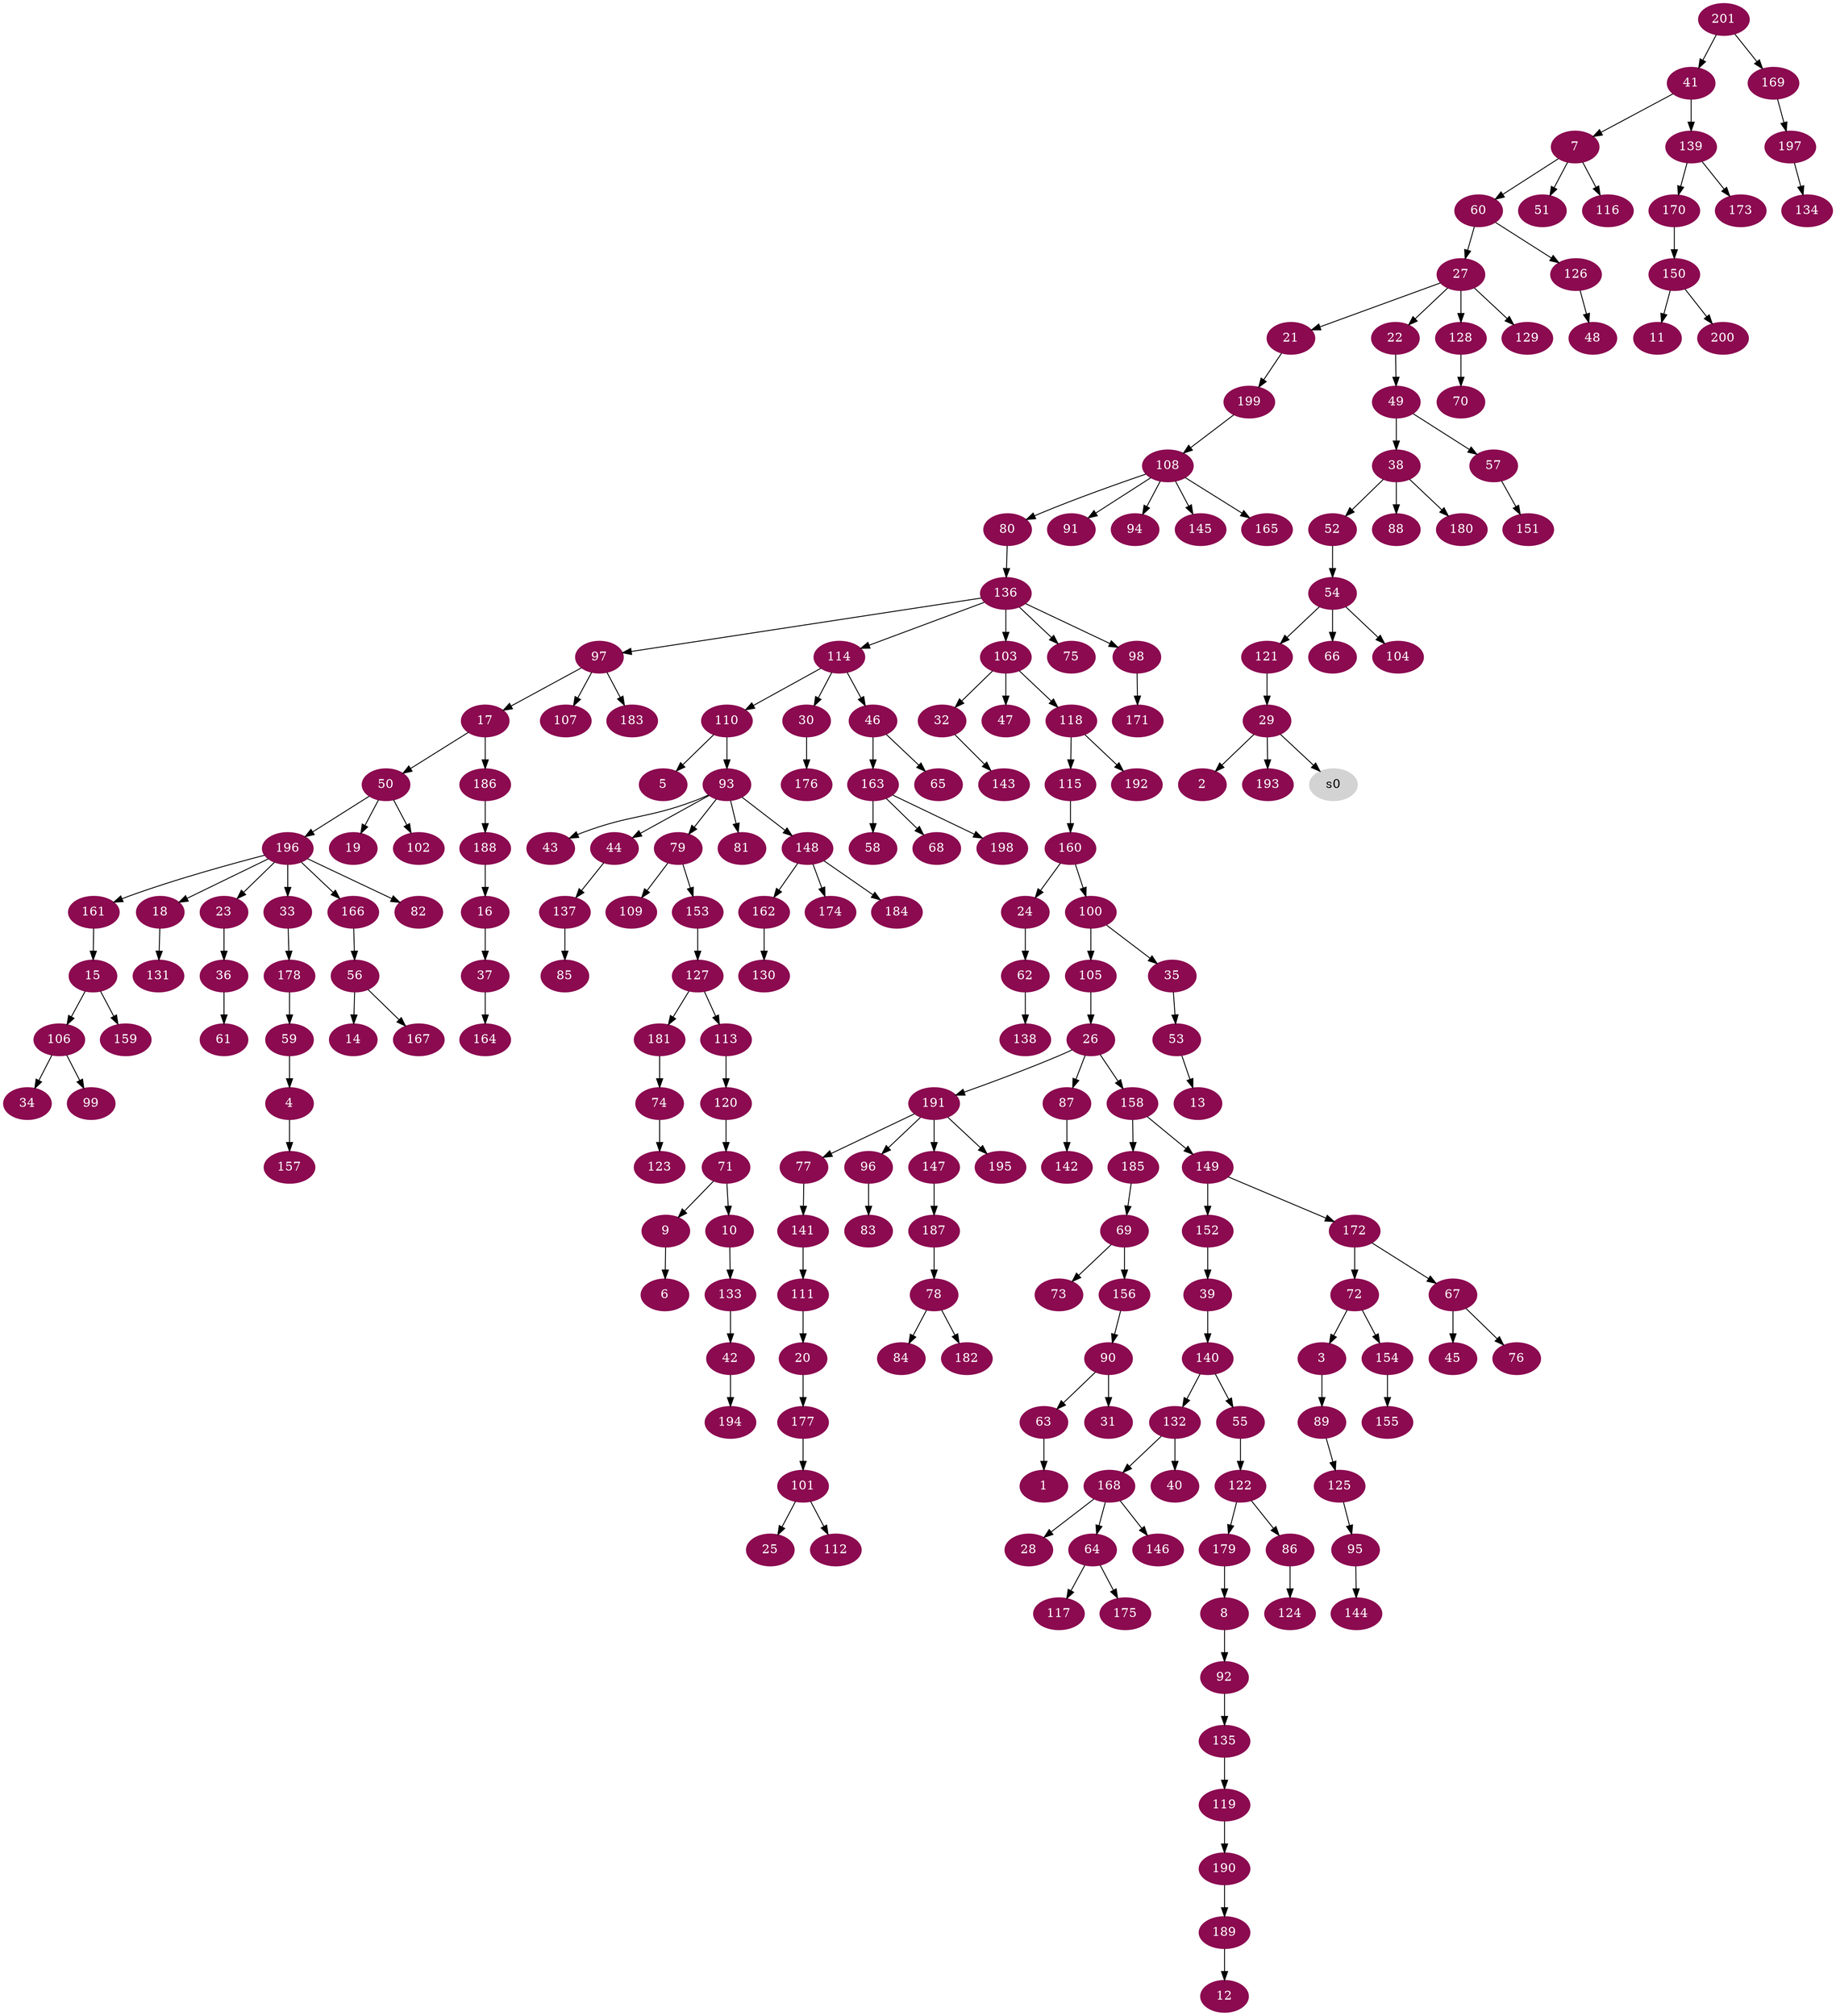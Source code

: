 digraph G {
node [color=deeppink4, style=filled, fontcolor=white];
63 -> 1;
29 -> 2;
72 -> 3;
59 -> 4;
110 -> 5;
9 -> 6;
41 -> 7;
179 -> 8;
71 -> 9;
71 -> 10;
150 -> 11;
189 -> 12;
53 -> 13;
56 -> 14;
161 -> 15;
188 -> 16;
97 -> 17;
196 -> 18;
50 -> 19;
111 -> 20;
27 -> 21;
27 -> 22;
196 -> 23;
160 -> 24;
101 -> 25;
105 -> 26;
60 -> 27;
168 -> 28;
121 -> 29;
114 -> 30;
90 -> 31;
103 -> 32;
196 -> 33;
106 -> 34;
100 -> 35;
23 -> 36;
16 -> 37;
49 -> 38;
152 -> 39;
132 -> 40;
201 -> 41;
133 -> 42;
93 -> 43;
93 -> 44;
67 -> 45;
114 -> 46;
103 -> 47;
126 -> 48;
22 -> 49;
17 -> 50;
7 -> 51;
38 -> 52;
35 -> 53;
52 -> 54;
140 -> 55;
166 -> 56;
49 -> 57;
163 -> 58;
178 -> 59;
7 -> 60;
36 -> 61;
24 -> 62;
90 -> 63;
168 -> 64;
46 -> 65;
54 -> 66;
172 -> 67;
163 -> 68;
185 -> 69;
128 -> 70;
120 -> 71;
172 -> 72;
69 -> 73;
181 -> 74;
136 -> 75;
67 -> 76;
191 -> 77;
187 -> 78;
93 -> 79;
108 -> 80;
93 -> 81;
196 -> 82;
96 -> 83;
78 -> 84;
137 -> 85;
122 -> 86;
26 -> 87;
38 -> 88;
3 -> 89;
156 -> 90;
108 -> 91;
8 -> 92;
110 -> 93;
108 -> 94;
125 -> 95;
191 -> 96;
136 -> 97;
136 -> 98;
106 -> 99;
160 -> 100;
177 -> 101;
50 -> 102;
136 -> 103;
54 -> 104;
100 -> 105;
15 -> 106;
97 -> 107;
199 -> 108;
79 -> 109;
114 -> 110;
141 -> 111;
101 -> 112;
127 -> 113;
136 -> 114;
118 -> 115;
7 -> 116;
64 -> 117;
103 -> 118;
135 -> 119;
113 -> 120;
54 -> 121;
55 -> 122;
74 -> 123;
86 -> 124;
89 -> 125;
60 -> 126;
153 -> 127;
27 -> 128;
27 -> 129;
162 -> 130;
18 -> 131;
140 -> 132;
10 -> 133;
197 -> 134;
92 -> 135;
80 -> 136;
44 -> 137;
62 -> 138;
41 -> 139;
39 -> 140;
77 -> 141;
87 -> 142;
32 -> 143;
95 -> 144;
108 -> 145;
168 -> 146;
191 -> 147;
93 -> 148;
158 -> 149;
170 -> 150;
57 -> 151;
149 -> 152;
79 -> 153;
72 -> 154;
154 -> 155;
69 -> 156;
4 -> 157;
26 -> 158;
15 -> 159;
115 -> 160;
196 -> 161;
148 -> 162;
46 -> 163;
37 -> 164;
108 -> 165;
196 -> 166;
56 -> 167;
132 -> 168;
201 -> 169;
139 -> 170;
98 -> 171;
149 -> 172;
139 -> 173;
148 -> 174;
64 -> 175;
30 -> 176;
20 -> 177;
33 -> 178;
122 -> 179;
38 -> 180;
127 -> 181;
78 -> 182;
97 -> 183;
148 -> 184;
158 -> 185;
17 -> 186;
147 -> 187;
186 -> 188;
190 -> 189;
119 -> 190;
26 -> 191;
118 -> 192;
29 -> 193;
42 -> 194;
191 -> 195;
50 -> 196;
169 -> 197;
163 -> 198;
21 -> 199;
150 -> 200;
node [color=lightgrey, style=filled, fontcolor=black];
29 -> s0;
}
